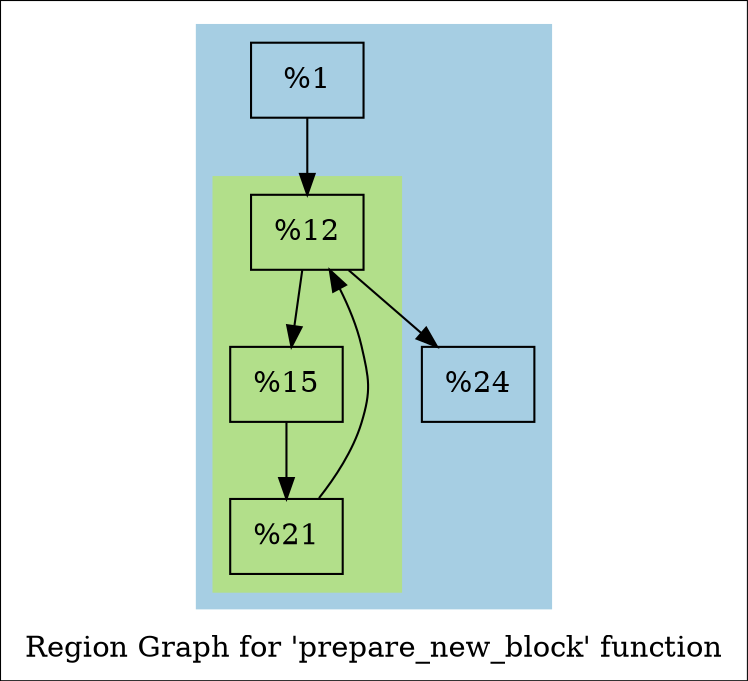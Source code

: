 digraph "Region Graph for 'prepare_new_block' function" {
	label="Region Graph for 'prepare_new_block' function";

	Node0x144ff70 [shape=record,label="{%1}"];
	Node0x144ff70 -> Node0x137e380;
	Node0x137e380 [shape=record,label="{%12}"];
	Node0x137e380 -> Node0x1385350;
	Node0x137e380 -> Node0x129caa0;
	Node0x1385350 [shape=record,label="{%15}"];
	Node0x1385350 -> Node0x136b9d0;
	Node0x136b9d0 [shape=record,label="{%21}"];
	Node0x136b9d0 -> Node0x137e380[constraint=false];
	Node0x129caa0 [shape=record,label="{%24}"];
	colorscheme = "paired12"
        subgraph cluster_0x145b610 {
          label = "";
          style = filled;
          color = 1
          subgraph cluster_0x1483250 {
            label = "";
            style = filled;
            color = 3
            Node0x137e380;
            Node0x1385350;
            Node0x136b9d0;
          }
          Node0x144ff70;
          Node0x129caa0;
        }
}

